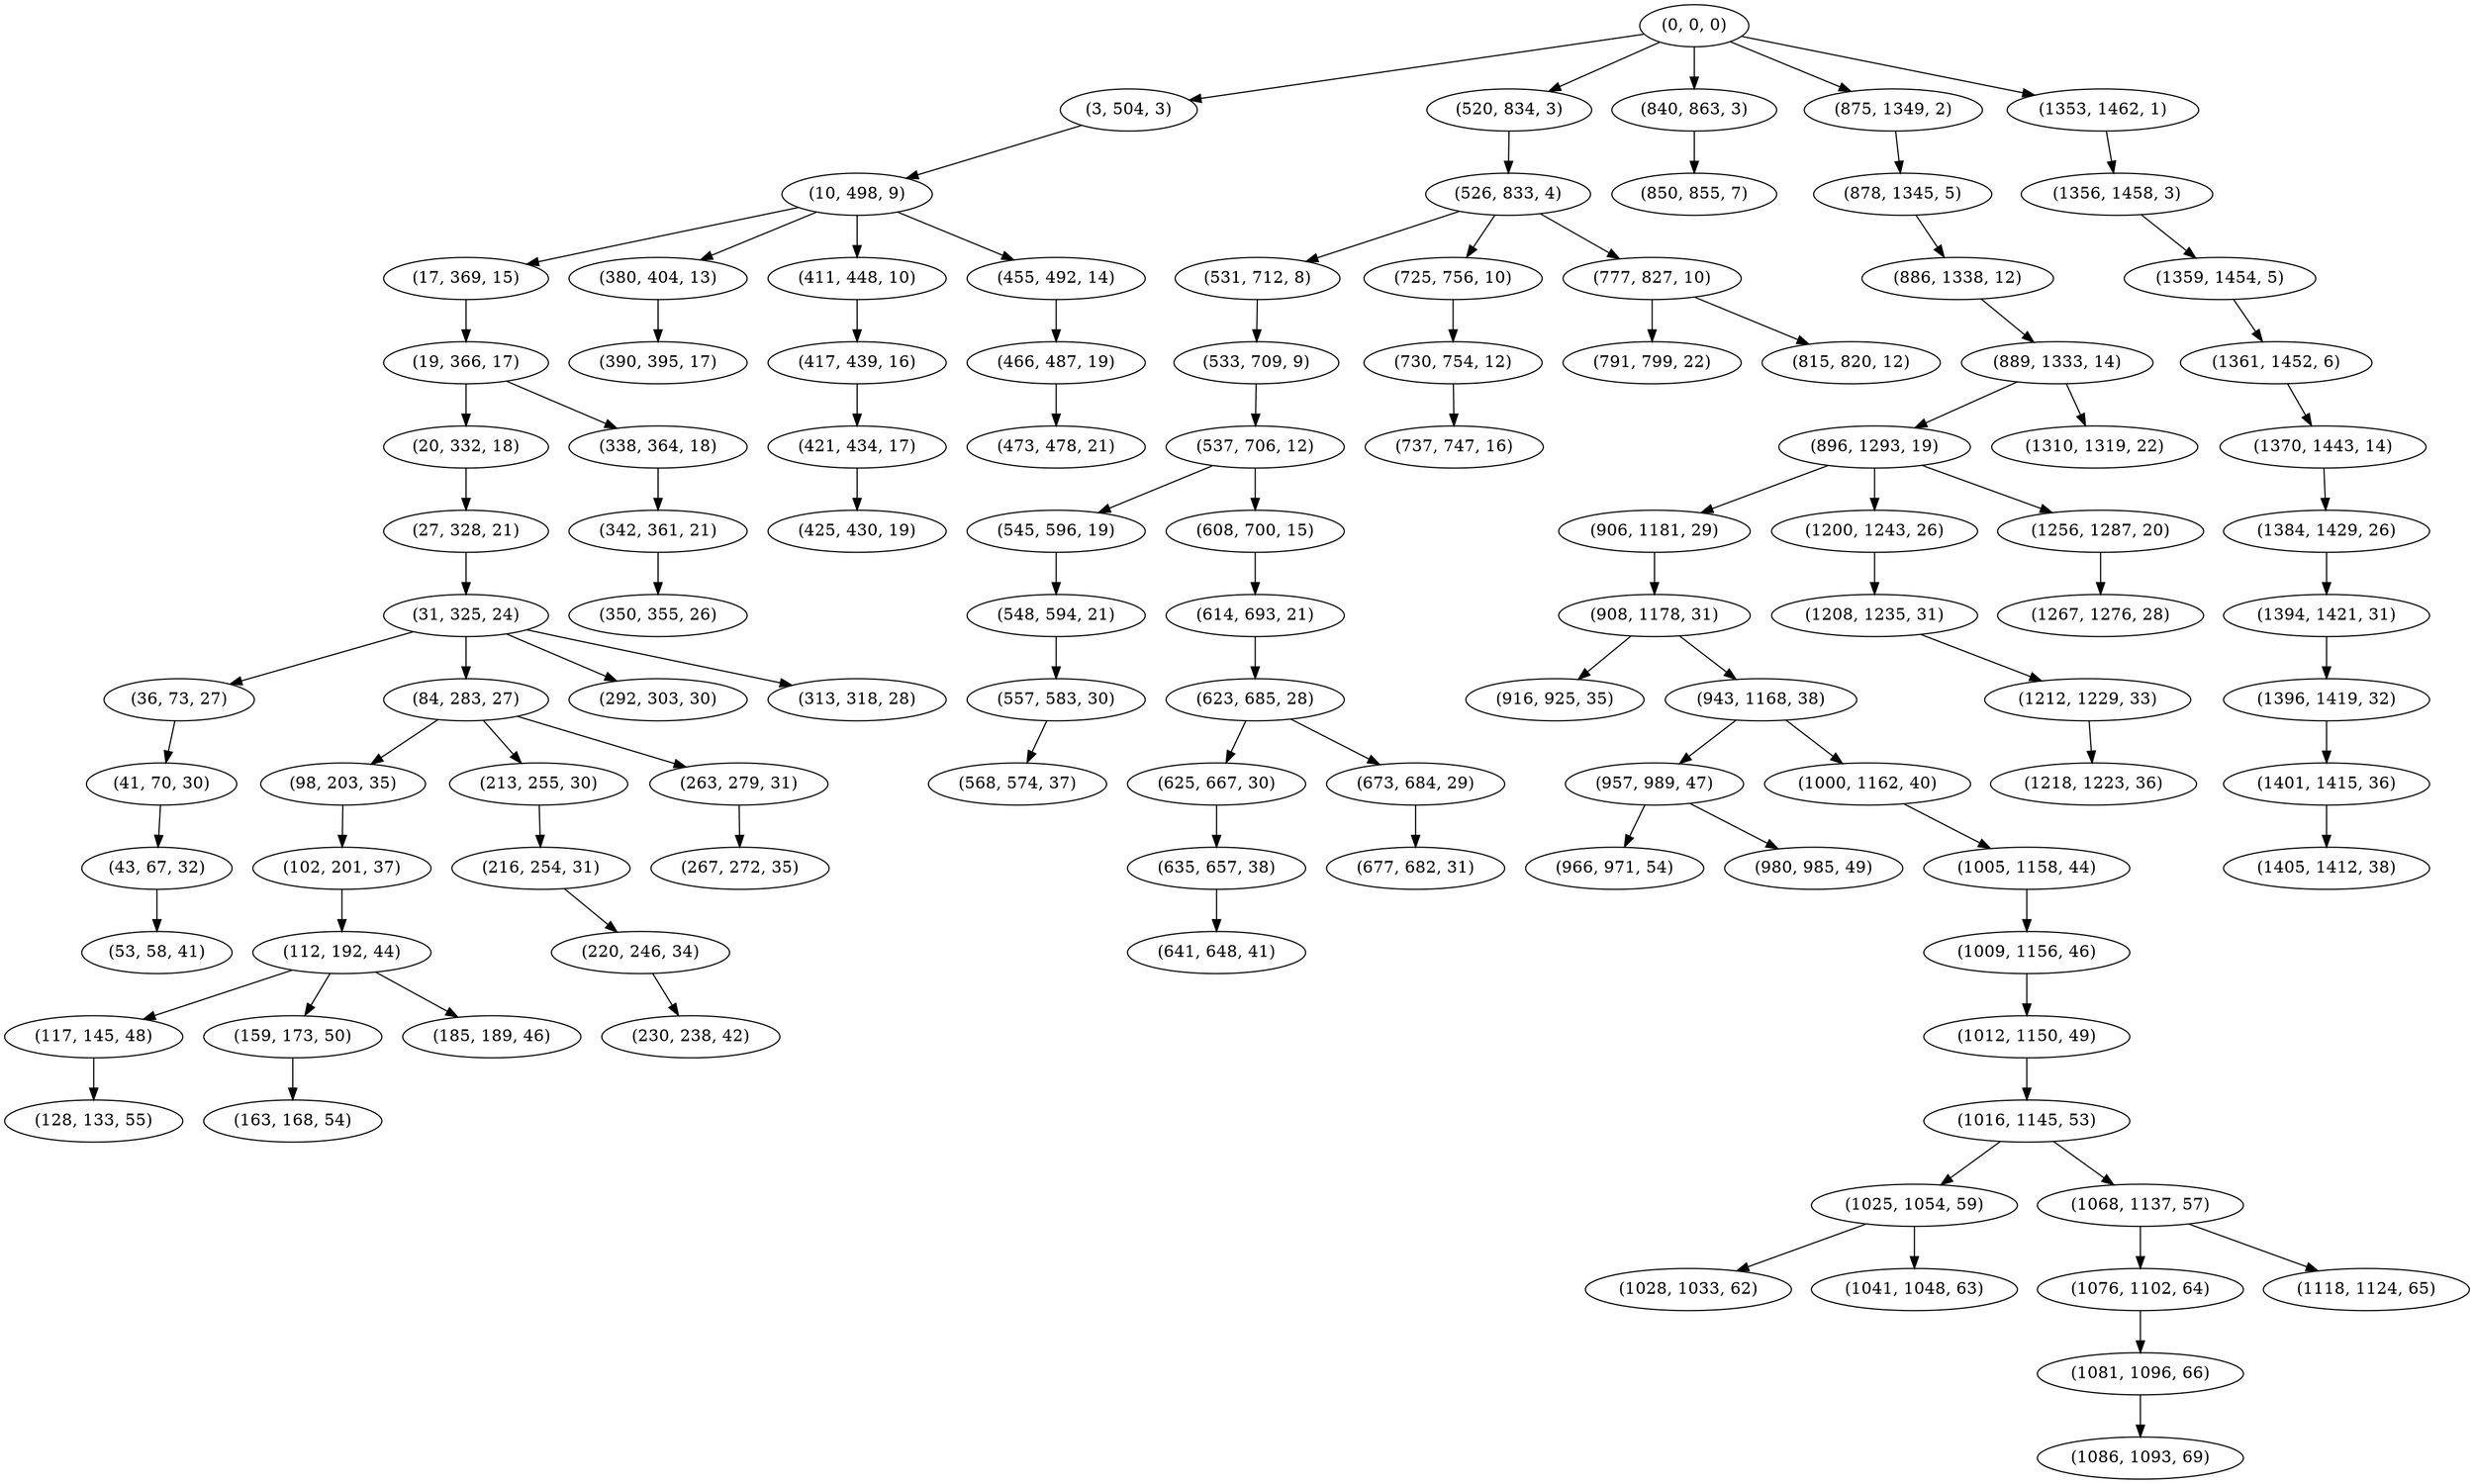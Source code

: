 digraph tree {
    "(0, 0, 0)";
    "(3, 504, 3)";
    "(10, 498, 9)";
    "(17, 369, 15)";
    "(19, 366, 17)";
    "(20, 332, 18)";
    "(27, 328, 21)";
    "(31, 325, 24)";
    "(36, 73, 27)";
    "(41, 70, 30)";
    "(43, 67, 32)";
    "(53, 58, 41)";
    "(84, 283, 27)";
    "(98, 203, 35)";
    "(102, 201, 37)";
    "(112, 192, 44)";
    "(117, 145, 48)";
    "(128, 133, 55)";
    "(159, 173, 50)";
    "(163, 168, 54)";
    "(185, 189, 46)";
    "(213, 255, 30)";
    "(216, 254, 31)";
    "(220, 246, 34)";
    "(230, 238, 42)";
    "(263, 279, 31)";
    "(267, 272, 35)";
    "(292, 303, 30)";
    "(313, 318, 28)";
    "(338, 364, 18)";
    "(342, 361, 21)";
    "(350, 355, 26)";
    "(380, 404, 13)";
    "(390, 395, 17)";
    "(411, 448, 10)";
    "(417, 439, 16)";
    "(421, 434, 17)";
    "(425, 430, 19)";
    "(455, 492, 14)";
    "(466, 487, 19)";
    "(473, 478, 21)";
    "(520, 834, 3)";
    "(526, 833, 4)";
    "(531, 712, 8)";
    "(533, 709, 9)";
    "(537, 706, 12)";
    "(545, 596, 19)";
    "(548, 594, 21)";
    "(557, 583, 30)";
    "(568, 574, 37)";
    "(608, 700, 15)";
    "(614, 693, 21)";
    "(623, 685, 28)";
    "(625, 667, 30)";
    "(635, 657, 38)";
    "(641, 648, 41)";
    "(673, 684, 29)";
    "(677, 682, 31)";
    "(725, 756, 10)";
    "(730, 754, 12)";
    "(737, 747, 16)";
    "(777, 827, 10)";
    "(791, 799, 22)";
    "(815, 820, 12)";
    "(840, 863, 3)";
    "(850, 855, 7)";
    "(875, 1349, 2)";
    "(878, 1345, 5)";
    "(886, 1338, 12)";
    "(889, 1333, 14)";
    "(896, 1293, 19)";
    "(906, 1181, 29)";
    "(908, 1178, 31)";
    "(916, 925, 35)";
    "(943, 1168, 38)";
    "(957, 989, 47)";
    "(966, 971, 54)";
    "(980, 985, 49)";
    "(1000, 1162, 40)";
    "(1005, 1158, 44)";
    "(1009, 1156, 46)";
    "(1012, 1150, 49)";
    "(1016, 1145, 53)";
    "(1025, 1054, 59)";
    "(1028, 1033, 62)";
    "(1041, 1048, 63)";
    "(1068, 1137, 57)";
    "(1076, 1102, 64)";
    "(1081, 1096, 66)";
    "(1086, 1093, 69)";
    "(1118, 1124, 65)";
    "(1200, 1243, 26)";
    "(1208, 1235, 31)";
    "(1212, 1229, 33)";
    "(1218, 1223, 36)";
    "(1256, 1287, 20)";
    "(1267, 1276, 28)";
    "(1310, 1319, 22)";
    "(1353, 1462, 1)";
    "(1356, 1458, 3)";
    "(1359, 1454, 5)";
    "(1361, 1452, 6)";
    "(1370, 1443, 14)";
    "(1384, 1429, 26)";
    "(1394, 1421, 31)";
    "(1396, 1419, 32)";
    "(1401, 1415, 36)";
    "(1405, 1412, 38)";
    "(0, 0, 0)" -> "(3, 504, 3)";
    "(0, 0, 0)" -> "(520, 834, 3)";
    "(0, 0, 0)" -> "(840, 863, 3)";
    "(0, 0, 0)" -> "(875, 1349, 2)";
    "(0, 0, 0)" -> "(1353, 1462, 1)";
    "(3, 504, 3)" -> "(10, 498, 9)";
    "(10, 498, 9)" -> "(17, 369, 15)";
    "(10, 498, 9)" -> "(380, 404, 13)";
    "(10, 498, 9)" -> "(411, 448, 10)";
    "(10, 498, 9)" -> "(455, 492, 14)";
    "(17, 369, 15)" -> "(19, 366, 17)";
    "(19, 366, 17)" -> "(20, 332, 18)";
    "(19, 366, 17)" -> "(338, 364, 18)";
    "(20, 332, 18)" -> "(27, 328, 21)";
    "(27, 328, 21)" -> "(31, 325, 24)";
    "(31, 325, 24)" -> "(36, 73, 27)";
    "(31, 325, 24)" -> "(84, 283, 27)";
    "(31, 325, 24)" -> "(292, 303, 30)";
    "(31, 325, 24)" -> "(313, 318, 28)";
    "(36, 73, 27)" -> "(41, 70, 30)";
    "(41, 70, 30)" -> "(43, 67, 32)";
    "(43, 67, 32)" -> "(53, 58, 41)";
    "(84, 283, 27)" -> "(98, 203, 35)";
    "(84, 283, 27)" -> "(213, 255, 30)";
    "(84, 283, 27)" -> "(263, 279, 31)";
    "(98, 203, 35)" -> "(102, 201, 37)";
    "(102, 201, 37)" -> "(112, 192, 44)";
    "(112, 192, 44)" -> "(117, 145, 48)";
    "(112, 192, 44)" -> "(159, 173, 50)";
    "(112, 192, 44)" -> "(185, 189, 46)";
    "(117, 145, 48)" -> "(128, 133, 55)";
    "(159, 173, 50)" -> "(163, 168, 54)";
    "(213, 255, 30)" -> "(216, 254, 31)";
    "(216, 254, 31)" -> "(220, 246, 34)";
    "(220, 246, 34)" -> "(230, 238, 42)";
    "(263, 279, 31)" -> "(267, 272, 35)";
    "(338, 364, 18)" -> "(342, 361, 21)";
    "(342, 361, 21)" -> "(350, 355, 26)";
    "(380, 404, 13)" -> "(390, 395, 17)";
    "(411, 448, 10)" -> "(417, 439, 16)";
    "(417, 439, 16)" -> "(421, 434, 17)";
    "(421, 434, 17)" -> "(425, 430, 19)";
    "(455, 492, 14)" -> "(466, 487, 19)";
    "(466, 487, 19)" -> "(473, 478, 21)";
    "(520, 834, 3)" -> "(526, 833, 4)";
    "(526, 833, 4)" -> "(531, 712, 8)";
    "(526, 833, 4)" -> "(725, 756, 10)";
    "(526, 833, 4)" -> "(777, 827, 10)";
    "(531, 712, 8)" -> "(533, 709, 9)";
    "(533, 709, 9)" -> "(537, 706, 12)";
    "(537, 706, 12)" -> "(545, 596, 19)";
    "(537, 706, 12)" -> "(608, 700, 15)";
    "(545, 596, 19)" -> "(548, 594, 21)";
    "(548, 594, 21)" -> "(557, 583, 30)";
    "(557, 583, 30)" -> "(568, 574, 37)";
    "(608, 700, 15)" -> "(614, 693, 21)";
    "(614, 693, 21)" -> "(623, 685, 28)";
    "(623, 685, 28)" -> "(625, 667, 30)";
    "(623, 685, 28)" -> "(673, 684, 29)";
    "(625, 667, 30)" -> "(635, 657, 38)";
    "(635, 657, 38)" -> "(641, 648, 41)";
    "(673, 684, 29)" -> "(677, 682, 31)";
    "(725, 756, 10)" -> "(730, 754, 12)";
    "(730, 754, 12)" -> "(737, 747, 16)";
    "(777, 827, 10)" -> "(791, 799, 22)";
    "(777, 827, 10)" -> "(815, 820, 12)";
    "(840, 863, 3)" -> "(850, 855, 7)";
    "(875, 1349, 2)" -> "(878, 1345, 5)";
    "(878, 1345, 5)" -> "(886, 1338, 12)";
    "(886, 1338, 12)" -> "(889, 1333, 14)";
    "(889, 1333, 14)" -> "(896, 1293, 19)";
    "(889, 1333, 14)" -> "(1310, 1319, 22)";
    "(896, 1293, 19)" -> "(906, 1181, 29)";
    "(896, 1293, 19)" -> "(1200, 1243, 26)";
    "(896, 1293, 19)" -> "(1256, 1287, 20)";
    "(906, 1181, 29)" -> "(908, 1178, 31)";
    "(908, 1178, 31)" -> "(916, 925, 35)";
    "(908, 1178, 31)" -> "(943, 1168, 38)";
    "(943, 1168, 38)" -> "(957, 989, 47)";
    "(943, 1168, 38)" -> "(1000, 1162, 40)";
    "(957, 989, 47)" -> "(966, 971, 54)";
    "(957, 989, 47)" -> "(980, 985, 49)";
    "(1000, 1162, 40)" -> "(1005, 1158, 44)";
    "(1005, 1158, 44)" -> "(1009, 1156, 46)";
    "(1009, 1156, 46)" -> "(1012, 1150, 49)";
    "(1012, 1150, 49)" -> "(1016, 1145, 53)";
    "(1016, 1145, 53)" -> "(1025, 1054, 59)";
    "(1016, 1145, 53)" -> "(1068, 1137, 57)";
    "(1025, 1054, 59)" -> "(1028, 1033, 62)";
    "(1025, 1054, 59)" -> "(1041, 1048, 63)";
    "(1068, 1137, 57)" -> "(1076, 1102, 64)";
    "(1068, 1137, 57)" -> "(1118, 1124, 65)";
    "(1076, 1102, 64)" -> "(1081, 1096, 66)";
    "(1081, 1096, 66)" -> "(1086, 1093, 69)";
    "(1200, 1243, 26)" -> "(1208, 1235, 31)";
    "(1208, 1235, 31)" -> "(1212, 1229, 33)";
    "(1212, 1229, 33)" -> "(1218, 1223, 36)";
    "(1256, 1287, 20)" -> "(1267, 1276, 28)";
    "(1353, 1462, 1)" -> "(1356, 1458, 3)";
    "(1356, 1458, 3)" -> "(1359, 1454, 5)";
    "(1359, 1454, 5)" -> "(1361, 1452, 6)";
    "(1361, 1452, 6)" -> "(1370, 1443, 14)";
    "(1370, 1443, 14)" -> "(1384, 1429, 26)";
    "(1384, 1429, 26)" -> "(1394, 1421, 31)";
    "(1394, 1421, 31)" -> "(1396, 1419, 32)";
    "(1396, 1419, 32)" -> "(1401, 1415, 36)";
    "(1401, 1415, 36)" -> "(1405, 1412, 38)";
}
